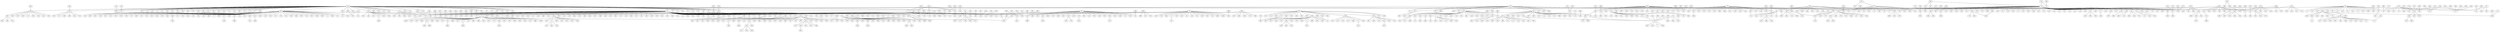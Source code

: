 strict graph "" {
	318 -- 547;
	318 -- 64;
	318 -- 282;
	318 -- 361;
	318 -- 409;
	318 -- 485;
	318 -- 444;
	318 -- 82;
	318 -- 981;
	318 -- 84;
	318 -- 127;
	318 -- 442;
	318 -- 5;
	318 -- 115;
	318 -- 338;
	318 -- 494;
	318 -- 925;
	318 -- 48;
	318 -- 86;
	318 -- 40;
	318 -- 176;
	318 -- 333;
	318 -- 486;
	318 -- 482;
	318 -- 263;
	318 -- 245;
	318 -- 121;
	318 -- 615;
	318 -- 420;
	318 -- 417;
	318 -- 113;
	318 -- 976;
	318 -- 725;
	318 -- 367;
	318 -- 183;
	318 -- 114;
	318 -- 527;
	318 -- 76;
	318 -- 36;
	318 -- 96;
	318 -- 170;
	318 -- 13;
	318 -- 83;
	318 -- 375;
	318 -- 411;
	318 -- 426;
	318 -- 107;
	318 -- 423;
	318 -- 160;
	318 -- 283;
	318 -- 256;
	318 -- 370;
	318 -- 47;
	318 -- 169;
	318 -- 455;
	318 -- 443;
	318 -- 326;
	318 -- 424;
	318 -- 171;
	547 -- 339;
	547 -- 847;
	547 -- 165;
	547 -- 437;
	547 -- 38;
	547 -- 133;
	547 -- 87;
	547 -- 340;
	679 -- 187;
	679 -- 80;
	679 -- 533;
	679 -- 68;
	679 -- 188;
	679 -- 137;
	679 -- 460;
	679 -- 81;
	679 -- 551;
	679 -- 971;
	679 -- 189;
	679 -- 375;
	679 -- 508;
	679 -- 69;
	679 -- 549;
	679 -- 663;
	764 -- 168;
	764 -- 331;
	764 -- 74;
	764 -- 483;
	764 -- 314;
	764 -- 541;
	764 -- 211;
	764 -- 30;
	764 -- 377;
	135 -- 336;
	135 -- 136;
	135 -- 93;
	135 -- 23;
	135 -- 914;
	135 -- 31;
	135 -- 251;
	135 -- 438;
	135 -- 62;
	135 -- 75;
	135 -- 337;
	135 -- 860;
	135 -- 27;
	135 -- 65;
	135 -- 47;
	135 -- 30;
	135 -- 26;
	135 -- 116;
	694 -- 129;
	694 -- 290;
	694 -- 255;
	694 -- 664;
	694 -- 610;
	694 -- 706;
	694 -- 484;
	694 -- 549;
	694 -- 493;
	118 -- 21;
	350 -- 851;
	350 -- 94;
	350 -- 351;
	350 -- 533;
	350 -- 345;
	350 -- 320;
	350 -- 180;
	350 -- 572;
	350 -- 342;
	350 -- 681;
	350 -- 939;
	350 -- 936;
	350 -- 861;
	350 -- 593;
	350 -- 178;
	350 -- 204;
	350 -- 191;
	350 -- 343;
	350 -- 822;
	350 -- 352;
	350 -- 157;
	682 -- 191;
	336 -- 92;
	336 -- 883;
	336 -- 560;
	336 -- 400;
	336 -- 260;
	336 -- 816;
	336 -- 41;
	64 -- 489;
	64 -- 244;
	64 -- 21;
	64 -- 980;
	64 -- 89;
	64 -- 389;
	64 -- 224;
	64 -- 918;
	64 -- 302;
	64 -- 209;
	64 -- 456;
	64 -- 90;
	64 -- 0;
	64 -- 164;
	64 -- 66;
	64 -- 771;
	64 -- 397;
	64 -- 232;
	64 -- 103;
	64 -- 786;
	64 -- 306;
	64 -- 199;
	64 -- 131;
	64 -- 405;
	64 -- 57;
	64 -- 149;
	64 -- 733;
	64 -- 91;
	64 -- 223;
	64 -- 611;
	64 -- 16;
	64 -- 106;
	64 -- 395;
	64 -- 281;
	64 -- 177;
	64 -- 379;
	64 -- 173;
	64 -- 269;
	64 -- 859;
	64 -- 325;
	64 -- 10;
	64 -- 685;
	64 -- 243;
	64 -- 11;
	64 -- 640;
	64 -- 506;
	64 -- 730;
	64 -- 300;
	64 -- 430;
	64 -- 511;
	64 -- 601;
	64 -- 354;
	64 -- 42;
	64 -- 140;
	64 -- 498;
	64 -- 201;
	64 -- 229;
	64 -- 926;
	64 -- 950;
	64 -- 2;
	64 -- 102;
	64 -- 719;
	64 -- 222;
	64 -- 98;
	64 -- 216;
	64 -- 412;
	64 -- 644;
	64 -- 105;
	64 -- 466;
	64 -- 665;
	64 -- 937;
	64 -- 445;
	64 -- 496;
	64 -- 329;
	64 -- 815;
	64 -- 840;
	64 -- 372;
	64 -- 184;
	64 -- 828;
	64 -- 357;
	64 -- 376;
	64 -- 215;
	64 -- 134;
	64 -- 99;
	64 -- 196;
	64 -- 6;
	64 -- 309;
	64 -- 330;
	64 -- 234;
	64 -- 198;
	64 -- 323;
	64 -- 492;
	64 -- 271;
	64 -- 124;
	64 -- 24;
	64 -- 349;
	64 -- 238;
	64 -- 141;
	64 -- 305;
	64 -- 528;
	64 -- 108;
	64 -- 95;
	884 -- 412;
	187 -- 1;
	187 -- 550;
	187 -- 363;
	187 -- 366;
	187 -- 473;
	187 -- 316;
	187 -- 518;
	187 -- 155;
	187 -- 932;
	187 -- 710;
	187 -- 152;
	187 -- 20;
	187 -- 418;
	187 -- 546;
	187 -- 671;
	187 -- 667;
	187 -- 146;
	187 -- 145;
	187 -- 459;
	480 -- 39;
	480 -- 356;
	480 -- 509;
	480 -- 221;
	480 -- 638;
	480 -- 362;
	480 -- 678;
	480 -- 142;
	480 -- 564;
	480 -- 252;
	80 -- 474;
	80 -- 880;
	80 -- 747;
	80 -- 866;
	80 -- 286;
	80 -- 384;
	80 -- 230;
	80 -- 287;
	80 -- 490;
	80 -- 253;
	80 -- 174;
	80 -- 112;
	80 -- 303;
	80 -- 299;
	80 -- 431;
	489 -- 210;
	489 -- 929;
	489 -- 408;
	489 -- 132;
	312 -- 317;
	312 -- 841;
	39 -- 29;
	39 -- 35;
	39 -- 33;
	39 -- 34;
	39 -- 151;
	39 -- 37;
	965 -- 936;
	317 -- 17;
	317 -- 218;
	317 -- 248;
	317 -- 695;
	317 -- 310;
	317 -- 313;
	317 -- 226;
	317 -- 221;
	317 -- 85;
	317 -- 307;
	317 -- 73;
	317 -- 18;
	244 -- 235;
	244 -- 301;
	244 -- 810;
	244 -- 241;
	244 -- 422;
	244 -- 236;
	244 -- 158;
	244 -- 233;
	244 -- 159;
	244 -- 963;
	244 -- 237;
	244 -- 58;
	655 -- 172;
	655 -- 513;
	655 -- 427;
	219 -- 172;
	219 -- 79;
	454 -- 258;
	454 -- 106;
	92 -- 520;
	92 -- 22;
	92 -- 259;
	92 -- 530;
	92 -- 373;
	92 -- 887;
	92 -- 728;
	92 -- 538;
	92 -- 723;
	92 -- 818;
	92 -- 72;
	447 -- 322;
	447 -- 429;
	447 -- 273;
	447 -- 933;
	447 -- 46;
	447 -- 676;
	447 -- 139;
	447 -- 579;
	447 -- 592;
	447 -- 334;
	447 -- 446;
	447 -- 15;
	447 -- 269;
	447 -- 461;
	447 -- 45;
	447 -- 448;
	447 -- 799;
	447 -- 335;
	447 -- 690;
	447 -- 272;
	447 -- 428;
	447 -- 812;
	627 -- 333;
	627 -- 707;
	627 -- 809;
	642 -- 16;
	642 -- 254;
	642 -- 284;
	282 -- 597;
	282 -- 577;
	282 -- 596;
	282 -- 586;
	282 -- 4;
	282 -- 856;
	282 -- 371;
	282 -- 153;
	282 -- 589;
	282 -- 77;
	282 -- 588;
	282 -- 393;
	282 -- 641;
	282 -- 288;
	282 -- 478;
	282 -- 441;
	282 -- 163;
	282 -- 404;
	282 -- 154;
	282 -- 190;
	282 -- 217;
	282 -- 745;
	282 -- 531;
	282 -- 559;
	282 -- 355;
	282 -- 662;
	282 -- 687;
	282 -- 311;
	21 -- 278;
	21 -- 896;
	21 -- 308;
	21 -- 327;
	21 -- 364;
	21 -- 274;
	21 -- 44;
	21 -- 686;
	21 -- 467;
	21 -- 777;
	21 -- 519;
	21 -- 885;
	21 -- 966;
	21 -- 624;
	21 -- 647;
	21 -- 715;
	21 -- 462;
	21 -- 296;
	21 -- 581;
	21 -- 787;
	21 -- 548;
	945 -- 409;
	474 -- 328;
	474 -- 186;
	474 -- 469;
	474 -- 477;
	474 -- 111;
	474 -- 110;
	474 -- 514;
	474 -- 476;
	322 -- 794;
	322 -- 735;
	179 -- 741;
	179 -- 150;
	179 -- 388;
	179 -- 869;
	179 -- 347;
	179 -- 156;
	179 -- 342;
	179 -- 203;
	179 -- 104;
	179 -- 122;
	179 -- 321;
	179 -- 148;
	179 -- 262;
	179 -- 907;
	179 -- 381;
	179 -- 378;
	781 -- 621;
	781 -- 537;
	407 -- 266;
	407 -- 43;
	407 -- 265;
	407 -- 566;
	407 -- 525;
	407 -- 503;
	407 -- 505;
	407 -- 332;
	407 -- 358;
	407 -- 374;
	407 -- 213;
	407 -- 499;
	407 -- 406;
	407 -- 502;
	407 -- 141;
	407 -- 504;
	1 -- 147;
	1 -- 568;
	1 -- 979;
	1 -- 616;
	1 -- 250;
	172 -- 450;
	172 -- 533;
	172 -- 275;
	172 -- 346;
	172 -- 51;
	172 -- 280;
	172 -- 440;
	172 -- 205;
	172 -- 130;
	172 -- 457;
	172 -- 166;
	172 -- 231;
	172 -- 212;
	172 -- 802;
	172 -- 714;
	172 -- 60;
	172 -- 585;
	172 -- 526;
	172 -- 515;
	172 -- 403;
	172 -- 434;
	172 -- 249;
	172 -- 295;
	172 -- 197;
	172 -- 285;
	172 -- 365;
	172 -- 292;
	172 -- 28;
	172 -- 468;
	172 -- 523;
	172 -- 61;
	172 -- 128;
	172 -- 143;
	172 -- 142;
	172 -- 14;
	172 -- 820;
	172 -- 181;
	172 -- 464;
	172 -- 458;
	172 -- 413;
	172 -- 123;
	172 -- 419;
	172 -- 542;
	172 -- 813;
	172 -- 167;
	172 -- 207;
	172 -- 734;
	172 -- 214;
	172 -- 228;
	693 -- 366;
	668 -- 157;
	883 -- 32;
	561 -- 462;
	980 -- 757;
	980 -- 119;
	55 -- 738;
	55 -- 949;
	55 -- 3;
	55 -- 718;
	55 -- 194;
	55 -- 59;
	55 -- 126;
	55 -- 63;
	55 -- 208;
	55 -- 552;
	55 -- 481;
	55 -- 412;
	55 -- 56;
	55 -- 698;
	55 -- 1004;
	55 -- 193;
	803 -- 1001;
	803 -- 767;
	803 -- 826;
	803 -- 412;
	803 -- 195;
	803 -- 990;
	544 -- 790;
	544 -- 534;
	544 -- 107;
	544 -- 817;
	544 -- 257;
	356 -- 410;
	89 -- 845;
	89 -- 924;
	89 -- 369;
	89 -- 304;
	89 -- 806;
	89 -- 88;
	89 -- 919;
	89 -- 619;
	650 -- 215;
	960 -- 377;
	386 -- 17;
	575 -- 851;
	831 -- 258;
	361 -- 25;
	851 -- 605;
	851 -- 852;
	634 -- 635;
	436 -- 438;
	94 -- 776;
	94 -- 955;
	94 -- 120;
	94 -- 908;
	94 -- 917;
	94 -- 200;
	94 -- 294;
	94 -- 974;
	94 -- 206;
	409 -- 497;
	409 -- 800;
	409 -- 785;
	409 -- 590;
	409 -- 117;
	409 -- 390;
	409 -- 138;
	409 -- 421;
	409 -- 555;
	485 -- 387;
	389 -- 391;
	389 -- 628;
	389 -- 162;
	389 -- 385;
	389 -- 341;
	389 -- 521;
	389 -- 182;
	880 -- 921;
	697 -- 414;
	697 -- 5;
	697 -- 415;
	697 -- 645;
	722 -- 38;
	266 -- 264;
	266 -- 324;
	266 -- 12;
	266 -- 754;
	266 -- 804;
	266 -- 9;
	266 -- 608;
	266 -- 500;
	266 -- 565;
	266 -- 267;
	266 -- 246;
	266 -- 720;
	844 -- 133;
	543 -- 399;
	543 -- 688;
	399 -- 493;
	43 -- 569;
	43 -- 452;
	550 -- 19;
	82 -- 594;
	82 -- 277;
	82 -- 783;
	82 -- 740;
	82 -- 854;
	82 -- 782;
	82 -- 279;
	82 -- 567;
	82 -- 708;
	82 -- 739;
	82 -- 78;
	82 -- 563;
	82 -- 853;
	82 -- 50;
	82 -- 752;
	82 -- 453;
	82 -- 540;
	82 -- 576;
	82 -- 748;
	916 -- 414;
	29 -- 964;
	29 -- 554;
	29 -- 545;
	497 -- 491;
	497 -- 811;
	497 -- 562;
	602 -- 533;
	602 -- 529;
	602 -- 700;
	602 -- 699;
	918 -- 1000;
	566 -- 8;
	566 -- 823;
	566 -- 451;
	566 -- 247;
	566 -- 570;
	566 -- 573;
	566 -- 666;
	780 -- 84;
	472 -- 471;
	472 -- 355;
	605 -- 797;
	605 -- 846;
	930 -- 927;
	930 -- 931;
	930 -- 926;
	930 -- 669;
	264 -- 510;
	264 -- 359;
	264 -- 661;
	218 -- 297;
	218 -- 696;
	218 -- 220;
	878 -- 33;
	944 -- 748;
	210 -- 242;
	210 -- 240;
	242 -- 879;
	242 -- 599;
	242 -- 977;
	986 -- 261;
	986 -- 470;
	986 -- 411;
	603 -- 414;
	838 -- 45;
	892 -- 314;
	892 -- 891;
	525 -- 729;
	525 -- 913;
	525 -- 951;
	525 -- 765;
	525 -- 967;
	525 -- 293;
	533 -- 360;
	533 -- 435;
	533 -- 756;
	533 -- 877;
	533 -- 906;
	533 -- 67;
	533 -- 582;
	533 -- 185;
	53 -- 465;
	53 -- 537;
	53 -- 922;
	209 -- 71;
	209 -- 639;
	209 -- 587;
	209 -- 637;
	209 -- 631;
	209 -- 909;
	209 -- 319;
	52 -- 314;
	52 -- 595;
	52 -- 814;
	202 -- 820;
	529 -- 558;
	529 -- 487;
	529 -- 488;
	898 -- 481;
	836 -- 813;
	833 -- 365;
	315 -- 537;
	366 -- 886;
	366 -- 758;
	366 -- 512;
	736 -- 160;
	301 -- 276;
	301 -- 953;
	301 -- 651;
	301 -- 857;
	301 -- 298;
	868 -- 320;
	724 -- 338;
	792 -- 121;
	398 -- 377;
	629 -- 316;
	275 -- 835;
	275 -- 789;
	275 -- 479;
	327 -- 416;
	327 -- 894;
	726 -- 314;
	766 -- 134;
	536 -- 229;
	71 -- 49;
	71 -- 432;
	71 -- 433;
	996 -- 12;
	273 -- 819;
	574 -- 280;
	721 -- 30;
	779 -- 820;
	473 -- 855;
	84 -- 598;
	84 -- 649;
	84 -- 654;
	84 -- 270;
	84 -- 553;
	84 -- 727;
	911 -- 189;
	867 -- 134;
	164 -- 535;
	8 -- 672;
	93 -- 940;
	577 -- 578;
	316 -- 905;
	316 -- 793;
	162 -- 643;
	162 -- 532;
	414 -- 449;
	975 -- 971;
	751 -- 6;
	778 -- 569;
	558 -- 674;
	845 -- 865;
	518 -- 954;
	839 -- 377;
	539 -- 79;
	51 -- 109;
	137 -- 982;
	137 -- 901;
	280 -- 289;
	280 -- 556;
	440 -- 970;
	239 -- 373;
	258 -- 1003;
	155 -- 849;
	701 -- 462;
	232 -- 501;
	232 -- 705;
	5 -- 763;
	5 -- 716;
	5 -- 902;
	115 -- 978;
	115 -- 439;
	115 -- 900;
	115 -- 987;
	115 -- 753;
	913 -- 972;
	435 -- 942;
	435 -- 920;
	3 -- 571;
	348 -- 342;
	130 -- 692;
	932 -- 702;
	956 -- 922;
	513 -- 652;
	44 -- 805;
	320 -- 396;
	320 -- 947;
	609 -- 30;
	604 -- 411;
	509 -- 952;
	509 -- 958;
	509 -- 713;
	509 -- 969;
	368 -- 537;
	166 -- 882;
	166 -- 742;
	394 -- 537;
	129 -- 992;
	881 -- 96;
	557 -- 445;
	231 -- 344;
	231 -- 871;
	231 -- 656;
	762 -- 516;
	583 -- 521;
	592 -- 617;
	989 -- 91;
	306 -- 858;
	306 -- 825;
	773 -- 405;
	212 -- 70;
	212 -- 144;
	988 -- 411;
	199 -- 850;
	199 -- 677;
	1002 -- 560;
	915 -- 38;
	704 -- 107;
	923 -- 733;
	769 -- 62;
	333 -- 895;
	333 -- 983;
	131 -- 717;
	131 -- 646;
	192 -- 807;
	524 -- 72;
	405 -- 889;
	405 -- 796;
	57 -- 863;
	791 -- 425;
	791 -- 623;
	791 -- 612;
	791 -- 401;
	791 -- 493;
	872 -- 314;
	618 -- 98;
	380 -- 680;
	380 -- 537;
	622 -- 238;
	290 -- 829;
	290 -- 620;
	290 -- 843;
	290 -- 584;
	777 -- 862;
	636 -- 211;
	516 -- 102;
	263 -- 897;
	775 -- 560;
	353 -- 709;
	353 -- 770;
	353 -- 935;
	425 -- 873;
	425 -- 870;
	425 -- 874;
	175 -- 174;
	369 -- 630;
	121 -- 890;
	121 -- 759;
	611 -- 938;
	689 -- 198;
	101 -- 102;
	153 -- 984;
	526 -- 912;
	827 -- 506;
	106 -- 614;
	934 -- 163;
	755 -- 211;
	864 -- 411;
	991 -- 412;
	62 -- 591;
	417 -- 795;
	968 -- 299;
	379 -- 383;
	379 -- 382;
	20 -- 537;
	973 -- 971;
	821 -- 163;
	100 -- 935;
	999 -- 145;
	903 -- 262;
	941 -- 189;
	269 -- 657;
	985 -- 376;
	824 -- 191;
	998 -- 65;
	393 -- 761;
	842 -- 211;
	295 -- 943;
	971 -- 893;
	641 -- 946;
	300 -- 475;
	408 -- 993;
	9 -- 957;
	632 -- 719;
	255 -- 712;
	837 -- 107;
	959 -- 377;
	170 -- 875;
	285 -- 625;
	285 -- 635;
	285 -- 774;
	953 -- 997;
	928 -- 211;
	962 -- 958;
	402 -- 133;
	712 -- 995;
	683 -- 412;
	227 -- 537;
	948 -- 381;
	936 -- 935;
	563 -- 522;
	161 -- 314;
	537 -- 613;
	537 -- 7;
	537 -- 268;
	537 -- 607;
	830 -- 452;
	314 -- 507;
	314 -- 495;
	314 -- 225;
	750 -- 88;
	749 -- 284;
	737 -- 271;
	876 -- 564;
	321 -- 904;
	495 -- 673;
	495 -- 606;
	659 -- 377;
	335 -- 760;
	2 -- 899;
	102 -- 517;
	102 -- 97;
	102 -- 743;
	102 -- 832;
	717 -- 788;
	463 -- 462;
	411 -- 784;
	848 -- 445;
	910 -- 65;
	54 -- 807;
	107 -- 834;
	412 -- 888;
	807 -- 303;
	820 -- 801;
	768 -- 935;
	296 -- 392;
	133 -- 291;
	6 -- 994;
	87 -- 626;
	813 -- 600;
	961 -- 377;
	935 -- 125;
}
